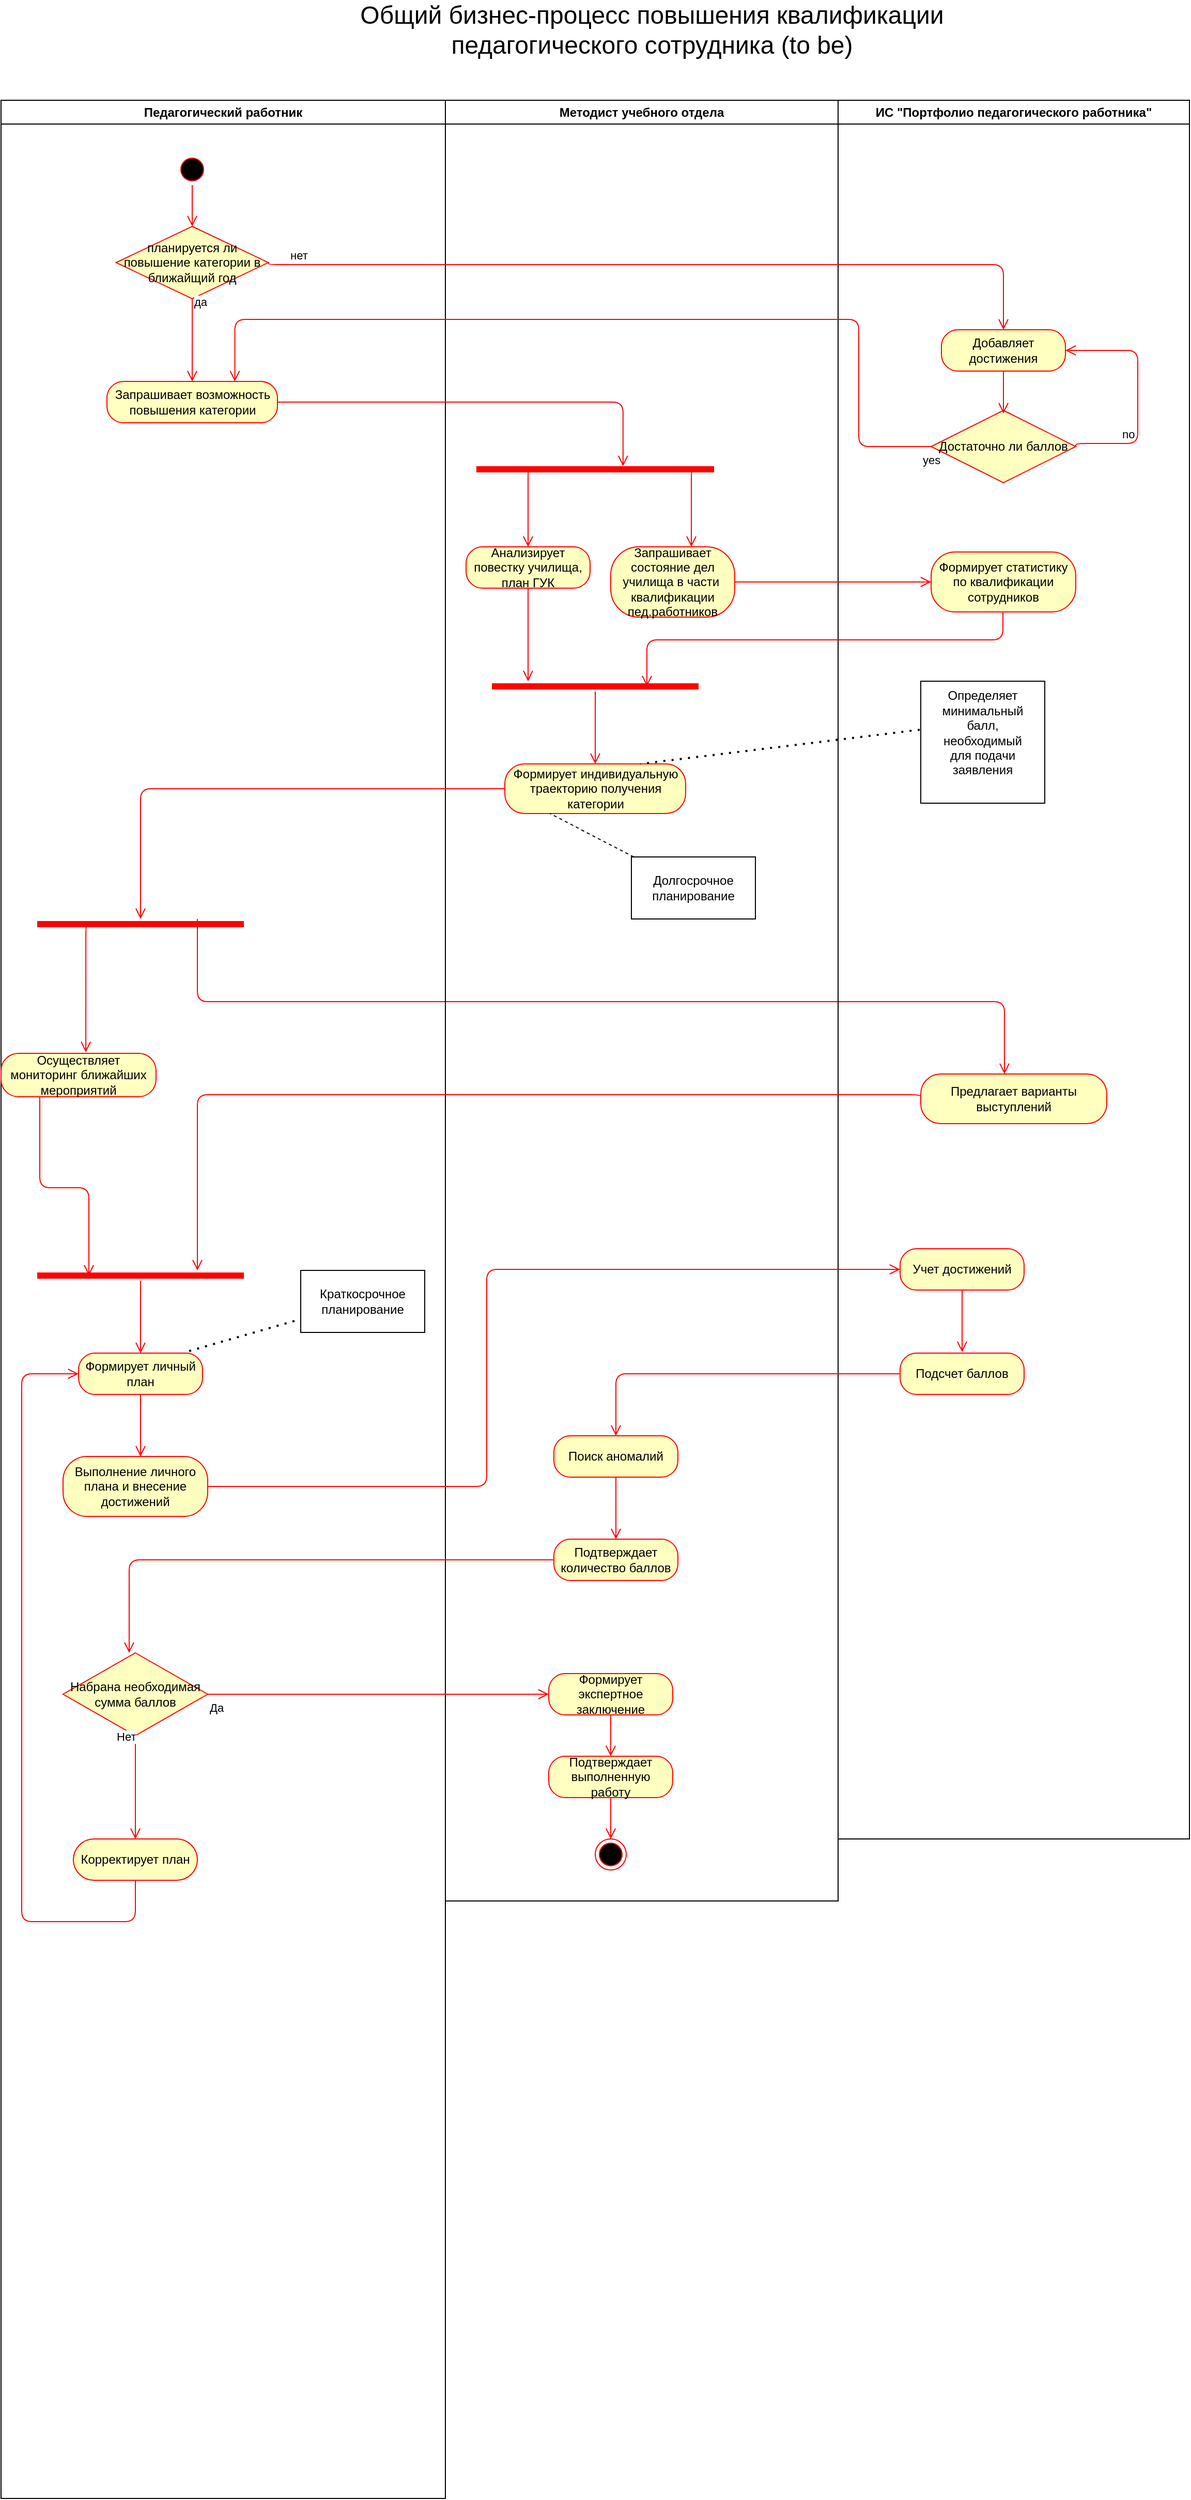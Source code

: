 <mxfile version="14.6.9" type="github">
  <diagram name="Page-1" id="e7e014a7-5840-1c2e-5031-d8a46d1fe8dd">
    <mxGraphModel dx="1422" dy="762" grid="1" gridSize="10" guides="1" tooltips="1" connect="1" arrows="1" fold="1" page="1" pageScale="1" pageWidth="1169" pageHeight="826" background="#ffffff" math="0" shadow="0">
      <root>
        <mxCell id="0" />
        <mxCell id="1" parent="0" />
        <mxCell id="2" value="Педагогический работник" style="swimlane;whiteSpace=wrap" parent="1" vertex="1">
          <mxGeometry x="50" y="128" width="430" height="2320" as="geometry" />
        </mxCell>
        <mxCell id="Ka7XM5IuNzu1x7Nwei8n-47" value="" style="ellipse;html=1;shape=startState;fillColor=#000000;strokeColor=#ff0000;" parent="2" vertex="1">
          <mxGeometry x="170" y="52" width="30" height="30" as="geometry" />
        </mxCell>
        <mxCell id="Ka7XM5IuNzu1x7Nwei8n-49" value="Запрашивает возможность повышения категории" style="rounded=1;whiteSpace=wrap;html=1;arcSize=40;fontColor=#000000;fillColor=#ffffc0;strokeColor=#ff0000;" parent="2" vertex="1">
          <mxGeometry x="102.5" y="272" width="165" height="40" as="geometry" />
        </mxCell>
        <mxCell id="Ka7XM5IuNzu1x7Nwei8n-71" value="Осуществляет мониторинг ближайших мероприятий" style="rounded=1;whiteSpace=wrap;html=1;arcSize=40;fontColor=#000000;fillColor=#ffffc0;strokeColor=#ff0000;" parent="2" vertex="1">
          <mxGeometry y="922" width="150" height="42" as="geometry" />
        </mxCell>
        <mxCell id="Ka7XM5IuNzu1x7Nwei8n-73" value="" style="shape=line;html=1;strokeWidth=6;strokeColor=#ff0000;" parent="2" vertex="1">
          <mxGeometry x="35" y="792" width="200" height="10" as="geometry" />
        </mxCell>
        <mxCell id="Ka7XM5IuNzu1x7Nwei8n-74" value="" style="edgeStyle=orthogonalEdgeStyle;html=1;verticalAlign=bottom;endArrow=open;endSize=8;strokeColor=#ff0000;entryX=0.547;entryY=-0.024;entryDx=0;entryDy=0;entryPerimeter=0;exitX=0.25;exitY=0.5;exitDx=0;exitDy=0;exitPerimeter=0;" parent="2" source="Ka7XM5IuNzu1x7Nwei8n-73" target="Ka7XM5IuNzu1x7Nwei8n-71" edge="1">
          <mxGeometry relative="1" as="geometry">
            <mxPoint x="80" y="872" as="targetPoint" />
            <Array as="points">
              <mxPoint x="82" y="797" />
            </Array>
          </mxGeometry>
        </mxCell>
        <mxCell id="Ka7XM5IuNzu1x7Nwei8n-83" value="" style="shape=line;html=1;strokeWidth=6;strokeColor=#ff0000;" parent="2" vertex="1">
          <mxGeometry x="35" y="1132" width="200" height="10" as="geometry" />
        </mxCell>
        <mxCell id="Ka7XM5IuNzu1x7Nwei8n-84" value="" style="edgeStyle=orthogonalEdgeStyle;html=1;verticalAlign=bottom;endArrow=open;endSize=8;strokeColor=#ff0000;" parent="2" source="Ka7XM5IuNzu1x7Nwei8n-83" edge="1">
          <mxGeometry relative="1" as="geometry">
            <mxPoint x="135" y="1212" as="targetPoint" />
          </mxGeometry>
        </mxCell>
        <mxCell id="Ka7XM5IuNzu1x7Nwei8n-90" value="" style="edgeStyle=orthogonalEdgeStyle;html=1;verticalAlign=bottom;endArrow=open;endSize=8;strokeColor=#ff0000;entryX=0.45;entryY=0;entryDx=0;entryDy=0;entryPerimeter=0;" parent="2" target="Ka7XM5IuNzu1x7Nwei8n-85" edge="1">
          <mxGeometry relative="1" as="geometry">
            <mxPoint x="1000" y="692" as="targetPoint" />
            <mxPoint x="190" y="792" as="sourcePoint" />
            <Array as="points">
              <mxPoint x="190" y="872" />
              <mxPoint x="971" y="872" />
            </Array>
          </mxGeometry>
        </mxCell>
        <mxCell id="Ka7XM5IuNzu1x7Nwei8n-86" value="" style="edgeStyle=orthogonalEdgeStyle;html=1;verticalAlign=bottom;endArrow=open;endSize=8;strokeColor=#ff0000;exitX=0.25;exitY=1;exitDx=0;exitDy=0;entryX=0.25;entryY=0.5;entryDx=0;entryDy=0;entryPerimeter=0;" parent="2" source="Ka7XM5IuNzu1x7Nwei8n-71" target="Ka7XM5IuNzu1x7Nwei8n-83" edge="1">
          <mxGeometry relative="1" as="geometry">
            <mxPoint x="1030" y="1052" as="targetPoint" />
            <Array as="points">
              <mxPoint x="38" y="1052" />
              <mxPoint x="85" y="1052" />
            </Array>
          </mxGeometry>
        </mxCell>
        <mxCell id="Ka7XM5IuNzu1x7Nwei8n-94" value="Формирует личный план" style="rounded=1;whiteSpace=wrap;html=1;arcSize=40;fontColor=#000000;fillColor=#ffffc0;strokeColor=#ff0000;" parent="2" vertex="1">
          <mxGeometry x="75" y="1212" width="120" height="40" as="geometry" />
        </mxCell>
        <mxCell id="Ka7XM5IuNzu1x7Nwei8n-95" value="" style="edgeStyle=orthogonalEdgeStyle;html=1;verticalAlign=bottom;endArrow=open;endSize=8;strokeColor=#ff0000;" parent="2" source="Ka7XM5IuNzu1x7Nwei8n-94" edge="1">
          <mxGeometry relative="1" as="geometry">
            <mxPoint x="135" y="1312" as="targetPoint" />
          </mxGeometry>
        </mxCell>
        <mxCell id="Ka7XM5IuNzu1x7Nwei8n-99" value="Выполнение личного плана и внесение достижений" style="rounded=1;whiteSpace=wrap;html=1;arcSize=40;fontColor=#000000;fillColor=#ffffc0;strokeColor=#ff0000;" parent="2" vertex="1">
          <mxGeometry x="60" y="1312" width="140" height="58" as="geometry" />
        </mxCell>
        <mxCell id="Ka7XM5IuNzu1x7Nwei8n-108" value="Набрана необходимая сумма баллов" style="rhombus;whiteSpace=wrap;html=1;fillColor=#ffffc0;strokeColor=#ff0000;" parent="2" vertex="1">
          <mxGeometry x="60" y="1502" width="140" height="80" as="geometry" />
        </mxCell>
        <mxCell id="Ka7XM5IuNzu1x7Nwei8n-118" value="Корректирует план" style="rounded=1;whiteSpace=wrap;html=1;arcSize=50;fontColor=#000000;fillColor=#ffffc0;strokeColor=#ff0000;" parent="2" vertex="1">
          <mxGeometry x="70" y="1682" width="120" height="40" as="geometry" />
        </mxCell>
        <mxCell id="Ka7XM5IuNzu1x7Nwei8n-109" value="Нет" style="edgeStyle=orthogonalEdgeStyle;html=1;align=left;verticalAlign=bottom;endArrow=open;endSize=8;strokeColor=#ff0000;exitX=0.5;exitY=1;exitDx=0;exitDy=0;" parent="2" source="Ka7XM5IuNzu1x7Nwei8n-108" target="Ka7XM5IuNzu1x7Nwei8n-118" edge="1">
          <mxGeometry x="-0.8" y="-20" relative="1" as="geometry">
            <mxPoint x="130" y="1672" as="targetPoint" />
            <mxPoint as="offset" />
            <mxPoint x="180" y="1602" as="sourcePoint" />
            <Array as="points">
              <mxPoint x="130" y="1602" />
              <mxPoint x="130" y="1602" />
            </Array>
          </mxGeometry>
        </mxCell>
        <mxCell id="Ka7XM5IuNzu1x7Nwei8n-120" value="" style="edgeStyle=orthogonalEdgeStyle;html=1;verticalAlign=bottom;endArrow=open;endSize=8;strokeColor=#ff0000;exitX=0.5;exitY=1;exitDx=0;exitDy=0;entryX=0;entryY=0.5;entryDx=0;entryDy=0;" parent="2" source="Ka7XM5IuNzu1x7Nwei8n-118" target="Ka7XM5IuNzu1x7Nwei8n-94" edge="1">
          <mxGeometry relative="1" as="geometry">
            <mxPoint x="530" y="1582" as="targetPoint" />
            <mxPoint x="530" y="1522" as="sourcePoint" />
            <Array as="points">
              <mxPoint x="130" y="1762" />
              <mxPoint x="20" y="1762" />
              <mxPoint x="20" y="1232" />
            </Array>
          </mxGeometry>
        </mxCell>
        <mxCell id="Ka7XM5IuNzu1x7Nwei8n-97" value="" style="rounded=0;whiteSpace=wrap;html=1;" parent="2" vertex="1">
          <mxGeometry x="290" y="1132" width="120" height="60" as="geometry" />
        </mxCell>
        <mxCell id="Ka7XM5IuNzu1x7Nwei8n-96" value="" style="endArrow=none;dashed=1;html=1;dashPattern=1 3;strokeWidth=2;exitX=0.892;exitY=-0.05;exitDx=0;exitDy=0;exitPerimeter=0;" parent="2" source="Ka7XM5IuNzu1x7Nwei8n-94" target="Ka7XM5IuNzu1x7Nwei8n-97" edge="1">
          <mxGeometry width="50" height="50" relative="1" as="geometry">
            <mxPoint x="510" y="1072" as="sourcePoint" />
            <mxPoint x="280" y="1172" as="targetPoint" />
          </mxGeometry>
        </mxCell>
        <mxCell id="Ka7XM5IuNzu1x7Nwei8n-98" value="Краткосрочное планирование" style="text;html=1;strokeColor=none;fillColor=none;align=center;verticalAlign=middle;whiteSpace=wrap;rounded=0;" parent="2" vertex="1">
          <mxGeometry x="330" y="1152" width="40" height="20" as="geometry" />
        </mxCell>
        <mxCell id="Eb_XaTn5PS-OGBsIHi4d-4" value="планируется ли повышение категории в ближайщий год" style="rhombus;whiteSpace=wrap;html=1;fillColor=#ffffc0;strokeColor=#ff0000;" vertex="1" parent="2">
          <mxGeometry x="111.25" y="122" width="147.5" height="70" as="geometry" />
        </mxCell>
        <mxCell id="Eb_XaTn5PS-OGBsIHi4d-6" value="да" style="edgeStyle=orthogonalEdgeStyle;html=1;align=left;verticalAlign=top;endArrow=open;endSize=8;strokeColor=#ff0000;entryX=0.5;entryY=0;entryDx=0;entryDy=0;" edge="1" source="Eb_XaTn5PS-OGBsIHi4d-4" parent="2" target="Ka7XM5IuNzu1x7Nwei8n-49">
          <mxGeometry x="-1" y="-10" relative="1" as="geometry">
            <mxPoint x="182.5" y="252" as="targetPoint" />
            <mxPoint x="10" y="-10" as="offset" />
          </mxGeometry>
        </mxCell>
        <mxCell id="4" value="Методист учебного отдела" style="swimlane;whiteSpace=wrap" parent="1" vertex="1">
          <mxGeometry x="480" y="128" width="380" height="1742" as="geometry" />
        </mxCell>
        <mxCell id="Ka7XM5IuNzu1x7Nwei8n-51" value="&lt;div&gt;Запрашивает&lt;/div&gt;&lt;div&gt;состояние дел училища в части&amp;nbsp; квалификации пед.работников&lt;br&gt;&lt;/div&gt;" style="rounded=1;whiteSpace=wrap;html=1;arcSize=40;fontColor=#000000;fillColor=#ffffc0;strokeColor=#ff0000;" parent="4" vertex="1">
          <mxGeometry x="160" y="432" width="120" height="68" as="geometry" />
        </mxCell>
        <mxCell id="Ka7XM5IuNzu1x7Nwei8n-55" value="" style="shape=line;html=1;strokeWidth=6;strokeColor=#ff0000;" parent="4" vertex="1">
          <mxGeometry x="30" y="352" width="230" height="10" as="geometry" />
        </mxCell>
        <mxCell id="Ka7XM5IuNzu1x7Nwei8n-56" value="" style="edgeStyle=orthogonalEdgeStyle;html=1;verticalAlign=bottom;endArrow=open;endSize=8;strokeColor=#ff0000;exitX=0.222;exitY=0.3;exitDx=0;exitDy=0;exitPerimeter=0;entryX=0.5;entryY=0;entryDx=0;entryDy=0;" parent="4" source="Ka7XM5IuNzu1x7Nwei8n-55" target="Ka7XM5IuNzu1x7Nwei8n-59" edge="1">
          <mxGeometry relative="1" as="geometry">
            <mxPoint x="207" y="432" as="targetPoint" />
            <Array as="points">
              <mxPoint x="81" y="357" />
              <mxPoint x="80" y="357" />
            </Array>
          </mxGeometry>
        </mxCell>
        <mxCell id="Ka7XM5IuNzu1x7Nwei8n-59" value="Анализирует повестку училища, план ГУК" style="rounded=1;whiteSpace=wrap;html=1;arcSize=40;fontColor=#000000;fillColor=#ffffc0;strokeColor=#ff0000;" parent="4" vertex="1">
          <mxGeometry x="20" y="432" width="120" height="40" as="geometry" />
        </mxCell>
        <mxCell id="Ka7XM5IuNzu1x7Nwei8n-60" value="" style="edgeStyle=orthogonalEdgeStyle;html=1;verticalAlign=bottom;endArrow=open;endSize=8;strokeColor=#ff0000;" parent="4" source="Ka7XM5IuNzu1x7Nwei8n-59" edge="1">
          <mxGeometry relative="1" as="geometry">
            <mxPoint x="80" y="562" as="targetPoint" />
            <Array as="points">
              <mxPoint x="80" y="532" />
            </Array>
          </mxGeometry>
        </mxCell>
        <mxCell id="Ka7XM5IuNzu1x7Nwei8n-65" value="" style="shape=line;html=1;strokeWidth=6;strokeColor=#ff0000;" parent="4" vertex="1">
          <mxGeometry x="45" y="562" width="200" height="10" as="geometry" />
        </mxCell>
        <mxCell id="Ka7XM5IuNzu1x7Nwei8n-66" value="" style="edgeStyle=orthogonalEdgeStyle;html=1;verticalAlign=bottom;endArrow=open;endSize=8;strokeColor=#ff0000;" parent="4" source="Ka7XM5IuNzu1x7Nwei8n-65" edge="1">
          <mxGeometry relative="1" as="geometry">
            <mxPoint x="145" y="642" as="targetPoint" />
          </mxGeometry>
        </mxCell>
        <mxCell id="Ka7XM5IuNzu1x7Nwei8n-69" value="Формирует индивидуальную траекторию получения категории" style="rounded=1;whiteSpace=wrap;html=1;arcSize=40;fontColor=#000000;fillColor=#ffffc0;strokeColor=#ff0000;" parent="4" vertex="1">
          <mxGeometry x="57.5" y="642" width="175" height="48" as="geometry" />
        </mxCell>
        <mxCell id="Ka7XM5IuNzu1x7Nwei8n-112" value="Поиск аномалий" style="rounded=1;whiteSpace=wrap;html=1;arcSize=40;fontColor=#000000;fillColor=#ffffc0;strokeColor=#ff0000;" parent="4" vertex="1">
          <mxGeometry x="105" y="1292" width="120" height="40" as="geometry" />
        </mxCell>
        <mxCell id="Ka7XM5IuNzu1x7Nwei8n-116" value="Подтверждает количество баллов" style="rounded=1;whiteSpace=wrap;html=1;arcSize=40;fontColor=#000000;fillColor=#ffffc0;strokeColor=#ff0000;" parent="4" vertex="1">
          <mxGeometry x="105" y="1392" width="120" height="40" as="geometry" />
        </mxCell>
        <mxCell id="Ka7XM5IuNzu1x7Nwei8n-115" value="" style="edgeStyle=orthogonalEdgeStyle;html=1;verticalAlign=bottom;endArrow=open;endSize=8;strokeColor=#ff0000;entryX=0.5;entryY=0;entryDx=0;entryDy=0;exitX=0.5;exitY=1;exitDx=0;exitDy=0;" parent="4" source="Ka7XM5IuNzu1x7Nwei8n-112" target="Ka7XM5IuNzu1x7Nwei8n-116" edge="1">
          <mxGeometry relative="1" as="geometry">
            <mxPoint x="455" y="1392" as="targetPoint" />
            <Array as="points">
              <mxPoint x="165" y="1362" />
              <mxPoint x="165" y="1362" />
            </Array>
          </mxGeometry>
        </mxCell>
        <mxCell id="Ka7XM5IuNzu1x7Nwei8n-111" value="Формирует экспертное заключение" style="rounded=1;whiteSpace=wrap;html=1;arcSize=40;fontColor=#000000;fillColor=#ffffc0;strokeColor=#ff0000;" parent="4" vertex="1">
          <mxGeometry x="100" y="1522" width="120" height="40" as="geometry" />
        </mxCell>
        <mxCell id="Ka7XM5IuNzu1x7Nwei8n-121" value="Подтверждает выполненную работу" style="rounded=1;whiteSpace=wrap;html=1;arcSize=40;fontColor=#000000;fillColor=#ffffc0;strokeColor=#ff0000;" parent="4" vertex="1">
          <mxGeometry x="100" y="1602" width="120" height="40" as="geometry" />
        </mxCell>
        <mxCell id="Ka7XM5IuNzu1x7Nwei8n-124" value="" style="edgeStyle=orthogonalEdgeStyle;html=1;verticalAlign=bottom;endArrow=open;endSize=8;strokeColor=#ff0000;exitX=0.5;exitY=1;exitDx=0;exitDy=0;" parent="4" source="Ka7XM5IuNzu1x7Nwei8n-111" target="Ka7XM5IuNzu1x7Nwei8n-121" edge="1">
          <mxGeometry relative="1" as="geometry">
            <mxPoint x="-15" y="1572" as="targetPoint" />
            <mxPoint x="-15" y="1512" as="sourcePoint" />
          </mxGeometry>
        </mxCell>
        <mxCell id="Ka7XM5IuNzu1x7Nwei8n-125" value="" style="ellipse;html=1;shape=endState;fillColor=#000000;strokeColor=#ff0000;" parent="4" vertex="1">
          <mxGeometry x="145" y="1682" width="30" height="30" as="geometry" />
        </mxCell>
        <mxCell id="Ka7XM5IuNzu1x7Nwei8n-126" value="" style="edgeStyle=orthogonalEdgeStyle;html=1;verticalAlign=bottom;endArrow=open;endSize=8;strokeColor=#ff0000;" parent="4" source="Ka7XM5IuNzu1x7Nwei8n-121" target="Ka7XM5IuNzu1x7Nwei8n-125" edge="1">
          <mxGeometry relative="1" as="geometry">
            <mxPoint x="820" y="1780" as="targetPoint" />
            <mxPoint x="820" y="1720" as="sourcePoint" />
          </mxGeometry>
        </mxCell>
        <mxCell id="Ka7XM5IuNzu1x7Nwei8n-81" value="" style="rounded=0;whiteSpace=wrap;html=1;" parent="4" vertex="1">
          <mxGeometry x="180" y="732" width="120" height="60" as="geometry" />
        </mxCell>
        <mxCell id="Ka7XM5IuNzu1x7Nwei8n-82" value="Долгосрочное планирование" style="text;html=1;strokeColor=none;fillColor=none;align=center;verticalAlign=middle;whiteSpace=wrap;rounded=0;" parent="4" vertex="1">
          <mxGeometry x="220" y="752" width="40" height="20" as="geometry" />
        </mxCell>
        <mxCell id="Ka7XM5IuNzu1x7Nwei8n-80" value="" style="endArrow=none;dashed=1;html=1;entryX=0.25;entryY=1;entryDx=0;entryDy=0;" parent="4" source="Ka7XM5IuNzu1x7Nwei8n-81" target="Ka7XM5IuNzu1x7Nwei8n-69" edge="1">
          <mxGeometry width="50" height="50" relative="1" as="geometry">
            <mxPoint x="-30" y="582" as="sourcePoint" />
            <mxPoint x="-20" y="752" as="targetPoint" />
          </mxGeometry>
        </mxCell>
        <mxCell id="Eb_XaTn5PS-OGBsIHi4d-8" value="" style="edgeStyle=orthogonalEdgeStyle;html=1;verticalAlign=bottom;endArrow=open;endSize=8;strokeColor=#ff0000;" edge="1" parent="4" source="Ka7XM5IuNzu1x7Nwei8n-47">
          <mxGeometry relative="1" as="geometry">
            <mxPoint x="-245" y="122" as="targetPoint" />
            <Array as="points" />
            <mxPoint x="571.06" y="493" as="sourcePoint" />
          </mxGeometry>
        </mxCell>
        <mxCell id="Ka7XM5IuNzu1x7Nwei8n-41" value="ИС &quot;Портфолио педагогического работника&quot;" style="swimlane;whiteSpace=wrap" parent="1" vertex="1">
          <mxGeometry x="860" y="128" width="340" height="1682" as="geometry" />
        </mxCell>
        <mxCell id="Ka7XM5IuNzu1x7Nwei8n-53" value="Формирует статистику по квалификации сотрудников" style="rounded=1;whiteSpace=wrap;html=1;arcSize=40;fontColor=#000000;fillColor=#ffffc0;strokeColor=#ff0000;" parent="Ka7XM5IuNzu1x7Nwei8n-41" vertex="1">
          <mxGeometry x="90" y="437" width="140" height="58" as="geometry" />
        </mxCell>
        <mxCell id="Ka7XM5IuNzu1x7Nwei8n-68" value="" style="edgeStyle=orthogonalEdgeStyle;html=1;verticalAlign=bottom;endArrow=open;endSize=8;strokeColor=#ff0000;entryX=0.75;entryY=0.5;entryDx=0;entryDy=0;entryPerimeter=0;" parent="Ka7XM5IuNzu1x7Nwei8n-41" target="Ka7XM5IuNzu1x7Nwei8n-65" edge="1">
          <mxGeometry relative="1" as="geometry">
            <mxPoint x="159.5" y="555" as="targetPoint" />
            <mxPoint x="159.5" y="495" as="sourcePoint" />
            <Array as="points">
              <mxPoint x="160" y="522" />
              <mxPoint x="-185" y="522" />
            </Array>
          </mxGeometry>
        </mxCell>
        <mxCell id="Ka7XM5IuNzu1x7Nwei8n-85" value="Предлагает варианты выступлений" style="rounded=1;whiteSpace=wrap;html=1;arcSize=40;fontColor=#000000;fillColor=#ffffc0;strokeColor=#ff0000;" parent="Ka7XM5IuNzu1x7Nwei8n-41" vertex="1">
          <mxGeometry x="80" y="942" width="180" height="48" as="geometry" />
        </mxCell>
        <mxCell id="Ka7XM5IuNzu1x7Nwei8n-103" value="Определяет минимальный балл, необходимый для подачи заявления" style="text;html=1;strokeColor=none;fillColor=none;align=center;verticalAlign=middle;whiteSpace=wrap;rounded=0;" parent="Ka7XM5IuNzu1x7Nwei8n-41" vertex="1">
          <mxGeometry x="120" y="602" width="40" height="20" as="geometry" />
        </mxCell>
        <mxCell id="Ka7XM5IuNzu1x7Nwei8n-104" value="Учет достижений" style="rounded=1;whiteSpace=wrap;html=1;arcSize=40;fontColor=#000000;fillColor=#ffffc0;strokeColor=#ff0000;" parent="Ka7XM5IuNzu1x7Nwei8n-41" vertex="1">
          <mxGeometry x="60" y="1111" width="120" height="40" as="geometry" />
        </mxCell>
        <mxCell id="Ka7XM5IuNzu1x7Nwei8n-105" value="" style="edgeStyle=orthogonalEdgeStyle;html=1;verticalAlign=bottom;endArrow=open;endSize=8;strokeColor=#ff0000;" parent="Ka7XM5IuNzu1x7Nwei8n-41" source="Ka7XM5IuNzu1x7Nwei8n-104" edge="1">
          <mxGeometry relative="1" as="geometry">
            <mxPoint x="120" y="1211" as="targetPoint" />
          </mxGeometry>
        </mxCell>
        <mxCell id="Ka7XM5IuNzu1x7Nwei8n-106" value="Подсчет баллов" style="rounded=1;whiteSpace=wrap;html=1;arcSize=40;fontColor=#000000;fillColor=#ffffc0;strokeColor=#ff0000;" parent="Ka7XM5IuNzu1x7Nwei8n-41" vertex="1">
          <mxGeometry x="60" y="1212" width="120" height="40" as="geometry" />
        </mxCell>
        <mxCell id="Ka7XM5IuNzu1x7Nwei8n-102" value="" style="rounded=0;whiteSpace=wrap;html=1;fillColor=none;" parent="Ka7XM5IuNzu1x7Nwei8n-41" vertex="1">
          <mxGeometry x="80" y="562" width="120" height="118" as="geometry" />
        </mxCell>
        <mxCell id="Eb_XaTn5PS-OGBsIHi4d-9" value="Добавляет достижения" style="rounded=1;whiteSpace=wrap;html=1;arcSize=40;fontColor=#000000;fillColor=#ffffc0;strokeColor=#ff0000;" vertex="1" parent="Ka7XM5IuNzu1x7Nwei8n-41">
          <mxGeometry x="100" y="222" width="120" height="40" as="geometry" />
        </mxCell>
        <mxCell id="Eb_XaTn5PS-OGBsIHi4d-10" value="Достаточно ли баллов" style="rhombus;whiteSpace=wrap;html=1;fillColor=#ffffc0;strokeColor=#ff0000;" vertex="1" parent="Ka7XM5IuNzu1x7Nwei8n-41">
          <mxGeometry x="90" y="300" width="140" height="70" as="geometry" />
        </mxCell>
        <mxCell id="Eb_XaTn5PS-OGBsIHi4d-11" value="no" style="edgeStyle=orthogonalEdgeStyle;html=1;align=left;verticalAlign=bottom;endArrow=open;endSize=8;strokeColor=#ff0000;exitX=1;exitY=0.5;exitDx=0;exitDy=0;entryX=1;entryY=0.5;entryDx=0;entryDy=0;" edge="1" source="Eb_XaTn5PS-OGBsIHi4d-10" parent="Ka7XM5IuNzu1x7Nwei8n-41" target="Eb_XaTn5PS-OGBsIHi4d-9">
          <mxGeometry x="-0.587" relative="1" as="geometry">
            <mxPoint x="290" y="332" as="targetPoint" />
            <Array as="points">
              <mxPoint x="230" y="332" />
              <mxPoint x="290" y="332" />
              <mxPoint x="290" y="242" />
            </Array>
            <mxPoint as="offset" />
          </mxGeometry>
        </mxCell>
        <mxCell id="Eb_XaTn5PS-OGBsIHi4d-13" value="" style="edgeStyle=orthogonalEdgeStyle;html=1;verticalAlign=bottom;endArrow=open;endSize=8;strokeColor=#ff0000;exitX=0.5;exitY=1;exitDx=0;exitDy=0;" edge="1" parent="Ka7XM5IuNzu1x7Nwei8n-41" source="Eb_XaTn5PS-OGBsIHi4d-9">
          <mxGeometry relative="1" as="geometry">
            <mxPoint x="160" y="303" as="targetPoint" />
            <Array as="points">
              <mxPoint x="160" y="303" />
            </Array>
            <mxPoint x="191.06" y="493" as="sourcePoint" />
          </mxGeometry>
        </mxCell>
        <mxCell id="Ka7XM5IuNzu1x7Nwei8n-52" value="" style="edgeStyle=orthogonalEdgeStyle;html=1;verticalAlign=bottom;endArrow=open;endSize=8;strokeColor=#ff0000;entryX=0;entryY=0.5;entryDx=0;entryDy=0;" parent="1" source="Ka7XM5IuNzu1x7Nwei8n-51" target="Ka7XM5IuNzu1x7Nwei8n-53" edge="1">
          <mxGeometry relative="1" as="geometry">
            <mxPoint x="790" y="550" as="targetPoint" />
          </mxGeometry>
        </mxCell>
        <mxCell id="Ka7XM5IuNzu1x7Nwei8n-58" value="" style="edgeStyle=orthogonalEdgeStyle;html=1;verticalAlign=bottom;endArrow=open;endSize=8;strokeColor=#ff0000;exitX=0.913;exitY=0.7;exitDx=0;exitDy=0;exitPerimeter=0;" parent="1" source="Ka7XM5IuNzu1x7Nwei8n-55" edge="1">
          <mxGeometry relative="1" as="geometry">
            <mxPoint x="718" y="560" as="targetPoint" />
            <Array as="points">
              <mxPoint x="720" y="485" />
              <mxPoint x="718" y="485" />
            </Array>
          </mxGeometry>
        </mxCell>
        <mxCell id="Ka7XM5IuNzu1x7Nwei8n-70" value="" style="edgeStyle=orthogonalEdgeStyle;html=1;verticalAlign=bottom;endArrow=open;endSize=8;strokeColor=#ff0000;exitX=0;exitY=0.5;exitDx=0;exitDy=0;" parent="1" source="Ka7XM5IuNzu1x7Nwei8n-69" target="Ka7XM5IuNzu1x7Nwei8n-73" edge="1">
          <mxGeometry relative="1" as="geometry">
            <mxPoint x="490" y="634" as="targetPoint" />
            <Array as="points">
              <mxPoint x="185" y="794" />
            </Array>
          </mxGeometry>
        </mxCell>
        <mxCell id="Ka7XM5IuNzu1x7Nwei8n-79" value="" style="edgeStyle=orthogonalEdgeStyle;html=1;verticalAlign=bottom;endArrow=open;endSize=8;strokeColor=#ff0000;exitX=0;exitY=0.5;exitDx=0;exitDy=0;" parent="1" source="Ka7XM5IuNzu1x7Nwei8n-85" target="Ka7XM5IuNzu1x7Nwei8n-83" edge="1">
          <mxGeometry relative="1" as="geometry">
            <mxPoint x="490" y="1065" as="targetPoint" />
            <mxPoint x="1070" y="970" as="sourcePoint" />
            <Array as="points">
              <mxPoint x="940" y="1090" />
              <mxPoint x="240" y="1090" />
            </Array>
          </mxGeometry>
        </mxCell>
        <mxCell id="Ka7XM5IuNzu1x7Nwei8n-101" value="" style="endArrow=none;dashed=1;html=1;dashPattern=1 3;strokeWidth=2;entryX=0.75;entryY=0;entryDx=0;entryDy=0;exitX=-0.008;exitY=0.398;exitDx=0;exitDy=0;exitPerimeter=0;" parent="1" source="Ka7XM5IuNzu1x7Nwei8n-102" target="Ka7XM5IuNzu1x7Nwei8n-69" edge="1">
          <mxGeometry width="50" height="50" relative="1" as="geometry">
            <mxPoint x="970" y="740" as="sourcePoint" />
            <mxPoint x="620" y="860" as="targetPoint" />
          </mxGeometry>
        </mxCell>
        <mxCell id="Ka7XM5IuNzu1x7Nwei8n-100" value="" style="edgeStyle=orthogonalEdgeStyle;html=1;verticalAlign=bottom;endArrow=open;endSize=8;strokeColor=#ff0000;entryX=0;entryY=0.5;entryDx=0;entryDy=0;" parent="1" source="Ka7XM5IuNzu1x7Nwei8n-99" target="Ka7XM5IuNzu1x7Nwei8n-104" edge="1">
          <mxGeometry relative="1" as="geometry">
            <mxPoint x="180" y="1330" as="targetPoint" />
            <Array as="points">
              <mxPoint x="520" y="1469" />
              <mxPoint x="520" y="1259" />
            </Array>
          </mxGeometry>
        </mxCell>
        <mxCell id="Ka7XM5IuNzu1x7Nwei8n-107" value="" style="edgeStyle=orthogonalEdgeStyle;html=1;verticalAlign=bottom;endArrow=open;endSize=8;strokeColor=#ff0000;entryX=0.5;entryY=0;entryDx=0;entryDy=0;" parent="1" source="Ka7XM5IuNzu1x7Nwei8n-106" target="Ka7XM5IuNzu1x7Nwei8n-112" edge="1">
          <mxGeometry relative="1" as="geometry">
            <mxPoint x="1040" y="1440" as="targetPoint" />
          </mxGeometry>
        </mxCell>
        <mxCell id="Ka7XM5IuNzu1x7Nwei8n-117" value="" style="edgeStyle=orthogonalEdgeStyle;html=1;verticalAlign=bottom;endArrow=open;endSize=8;strokeColor=#ff0000;entryX=0.457;entryY=0;entryDx=0;entryDy=0;entryPerimeter=0;" parent="1" source="Ka7XM5IuNzu1x7Nwei8n-116" target="Ka7XM5IuNzu1x7Nwei8n-108" edge="1">
          <mxGeometry relative="1" as="geometry">
            <mxPoint x="500" y="1620" as="targetPoint" />
          </mxGeometry>
        </mxCell>
        <mxCell id="Ka7XM5IuNzu1x7Nwei8n-110" value="Да" style="edgeStyle=orthogonalEdgeStyle;html=1;align=left;verticalAlign=top;endArrow=open;endSize=8;strokeColor=#ff0000;exitX=1;exitY=0.5;exitDx=0;exitDy=0;entryX=0;entryY=0.5;entryDx=0;entryDy=0;" parent="1" source="Ka7XM5IuNzu1x7Nwei8n-108" target="Ka7XM5IuNzu1x7Nwei8n-111" edge="1">
          <mxGeometry x="-1" relative="1" as="geometry">
            <mxPoint x="170" y="1500" as="targetPoint" />
            <Array as="points">
              <mxPoint x="560" y="1670" />
              <mxPoint x="560" y="1670" />
            </Array>
          </mxGeometry>
        </mxCell>
        <mxCell id="beR3VG5LFJaJLYyRmvLv-4" value="&lt;font style=&quot;font-size: 24px&quot;&gt;Общий бизнес-процесс повышения квалификации педагогического сотрудника (to be)&lt;/font&gt;" style="text;html=1;strokeColor=none;fillColor=none;align=center;verticalAlign=middle;whiteSpace=wrap;rounded=0;" parent="1" vertex="1">
          <mxGeometry x="390" y="50" width="580" height="20" as="geometry" />
        </mxCell>
        <mxCell id="Eb_XaTn5PS-OGBsIHi4d-7" value="" style="edgeStyle=orthogonalEdgeStyle;html=1;verticalAlign=bottom;endArrow=open;endSize=8;strokeColor=#ff0000;exitX=1;exitY=0.5;exitDx=0;exitDy=0;entryX=0.617;entryY=0.2;entryDx=0;entryDy=0;entryPerimeter=0;" edge="1" parent="1" source="Ka7XM5IuNzu1x7Nwei8n-49" target="Ka7XM5IuNzu1x7Nwei8n-55">
          <mxGeometry relative="1" as="geometry">
            <mxPoint x="630" y="280" as="targetPoint" />
            <Array as="points">
              <mxPoint x="652" y="420" />
            </Array>
            <mxPoint x="1041.06" y="461" as="sourcePoint" />
          </mxGeometry>
        </mxCell>
        <mxCell id="Eb_XaTn5PS-OGBsIHi4d-5" value="нет" style="edgeStyle=orthogonalEdgeStyle;html=1;align=left;verticalAlign=bottom;endArrow=open;endSize=8;strokeColor=#ff0000;exitX=1;exitY=0.5;exitDx=0;exitDy=0;" edge="1" source="Eb_XaTn5PS-OGBsIHi4d-4" parent="1" target="Eb_XaTn5PS-OGBsIHi4d-9">
          <mxGeometry x="-0.944" relative="1" as="geometry">
            <mxPoint x="1020" y="420" as="targetPoint" />
            <Array as="points">
              <mxPoint x="1020" y="287" />
            </Array>
            <mxPoint as="offset" />
          </mxGeometry>
        </mxCell>
        <mxCell id="Eb_XaTn5PS-OGBsIHi4d-12" value="yes" style="edgeStyle=orthogonalEdgeStyle;html=1;align=left;verticalAlign=top;endArrow=open;endSize=8;strokeColor=#ff0000;entryX=0.75;entryY=0;entryDx=0;entryDy=0;" edge="1" source="Eb_XaTn5PS-OGBsIHi4d-10" parent="1" target="Ka7XM5IuNzu1x7Nwei8n-49">
          <mxGeometry x="-0.975" relative="1" as="geometry">
            <mxPoint x="1020" y="530" as="targetPoint" />
            <Array as="points">
              <mxPoint x="880" y="463" />
              <mxPoint x="880" y="340" />
              <mxPoint x="276" y="340" />
            </Array>
            <mxPoint as="offset" />
          </mxGeometry>
        </mxCell>
      </root>
    </mxGraphModel>
  </diagram>
</mxfile>

